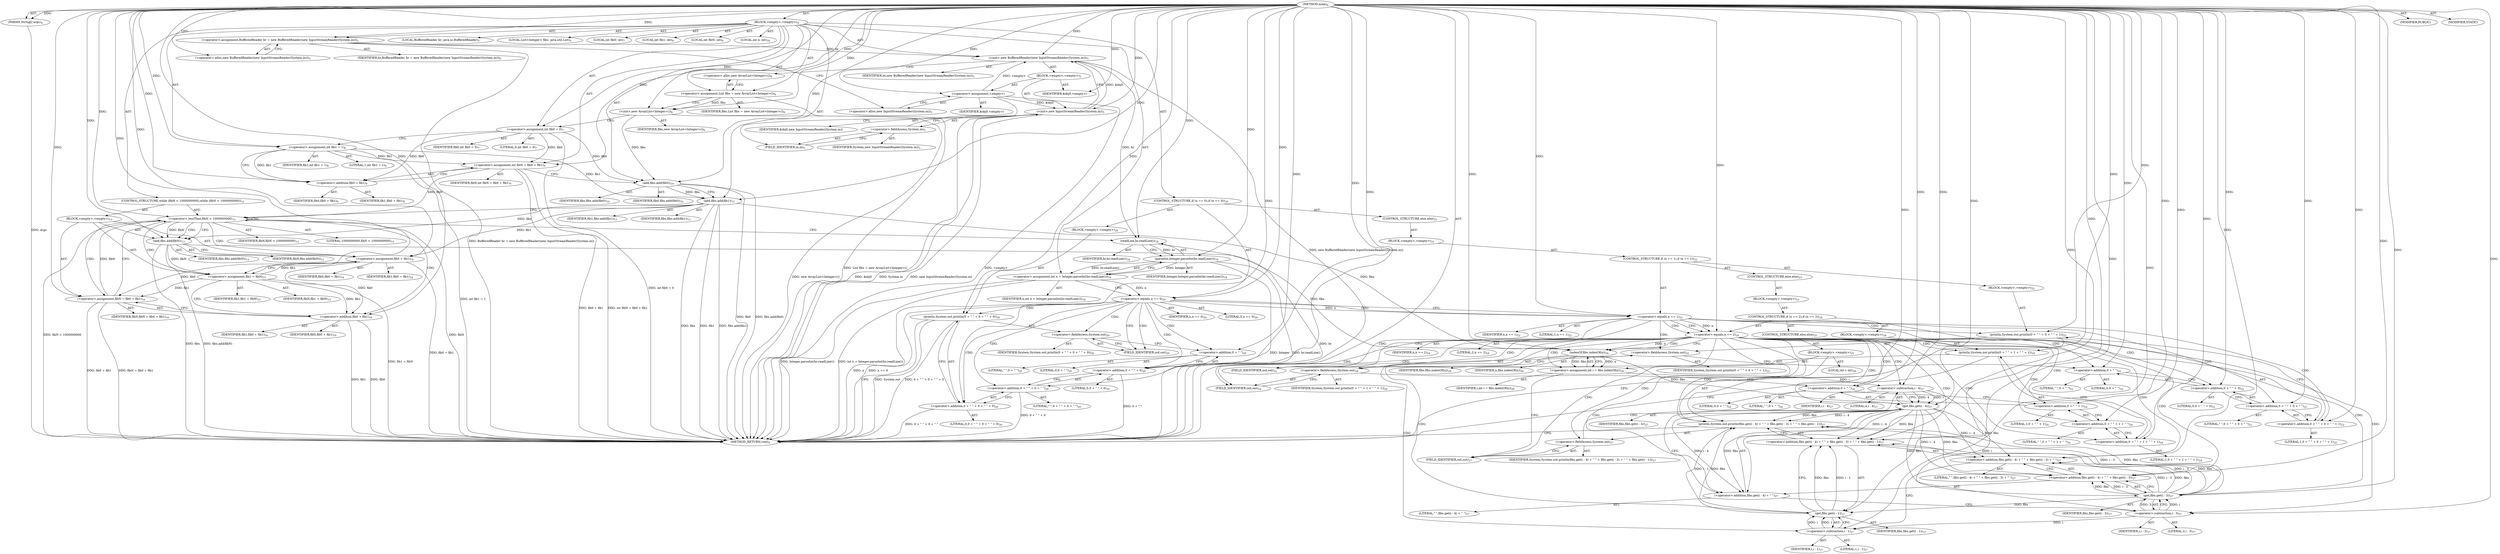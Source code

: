 digraph "main" {  
"21" [label = <(METHOD,main)<SUB>4</SUB>> ]
"22" [label = <(PARAM,String[] args)<SUB>4</SUB>> ]
"23" [label = <(BLOCK,&lt;empty&gt;,&lt;empty&gt;)<SUB>4</SUB>> ]
"4" [label = <(LOCAL,BufferedReader br: java.io.BufferedReader)<SUB>5</SUB>> ]
"24" [label = <(&lt;operator&gt;.assignment,BufferedReader br = new BufferedReader(new InputStreamReader(System.in)))<SUB>5</SUB>> ]
"25" [label = <(IDENTIFIER,br,BufferedReader br = new BufferedReader(new InputStreamReader(System.in)))<SUB>5</SUB>> ]
"26" [label = <(&lt;operator&gt;.alloc,new BufferedReader(new InputStreamReader(System.in)))<SUB>5</SUB>> ]
"27" [label = <(&lt;init&gt;,new BufferedReader(new InputStreamReader(System.in)))<SUB>5</SUB>> ]
"3" [label = <(IDENTIFIER,br,new BufferedReader(new InputStreamReader(System.in)))<SUB>5</SUB>> ]
"28" [label = <(BLOCK,&lt;empty&gt;,&lt;empty&gt;)<SUB>5</SUB>> ]
"29" [label = <(&lt;operator&gt;.assignment,&lt;empty&gt;)> ]
"30" [label = <(IDENTIFIER,$obj0,&lt;empty&gt;)> ]
"31" [label = <(&lt;operator&gt;.alloc,new InputStreamReader(System.in))<SUB>5</SUB>> ]
"32" [label = <(&lt;init&gt;,new InputStreamReader(System.in))<SUB>5</SUB>> ]
"33" [label = <(IDENTIFIER,$obj0,new InputStreamReader(System.in))> ]
"34" [label = <(&lt;operator&gt;.fieldAccess,System.in)<SUB>5</SUB>> ]
"35" [label = <(IDENTIFIER,System,new InputStreamReader(System.in))<SUB>5</SUB>> ]
"36" [label = <(FIELD_IDENTIFIER,in,in)<SUB>5</SUB>> ]
"37" [label = <(IDENTIFIER,$obj0,&lt;empty&gt;)> ]
"6" [label = <(LOCAL,List&lt;Integer&gt; fibs: java.util.List)<SUB>6</SUB>> ]
"38" [label = <(&lt;operator&gt;.assignment,List fibs = new ArrayList&lt;Integer&gt;())<SUB>6</SUB>> ]
"39" [label = <(IDENTIFIER,fibs,List fibs = new ArrayList&lt;Integer&gt;())<SUB>6</SUB>> ]
"40" [label = <(&lt;operator&gt;.alloc,new ArrayList&lt;Integer&gt;())<SUB>6</SUB>> ]
"41" [label = <(&lt;init&gt;,new ArrayList&lt;Integer&gt;())<SUB>6</SUB>> ]
"5" [label = <(IDENTIFIER,fibs,new ArrayList&lt;Integer&gt;())<SUB>6</SUB>> ]
"42" [label = <(LOCAL,int fib0: int)<SUB>7</SUB>> ]
"43" [label = <(&lt;operator&gt;.assignment,int fib0 = 0)<SUB>7</SUB>> ]
"44" [label = <(IDENTIFIER,fib0,int fib0 = 0)<SUB>7</SUB>> ]
"45" [label = <(LITERAL,0,int fib0 = 0)<SUB>7</SUB>> ]
"46" [label = <(LOCAL,int fib1: int)<SUB>8</SUB>> ]
"47" [label = <(&lt;operator&gt;.assignment,int fib1 = 1)<SUB>8</SUB>> ]
"48" [label = <(IDENTIFIER,fib1,int fib1 = 1)<SUB>8</SUB>> ]
"49" [label = <(LITERAL,1,int fib1 = 1)<SUB>8</SUB>> ]
"50" [label = <(LOCAL,int fibN: int)<SUB>9</SUB>> ]
"51" [label = <(&lt;operator&gt;.assignment,int fibN = fib0 + fib1)<SUB>9</SUB>> ]
"52" [label = <(IDENTIFIER,fibN,int fibN = fib0 + fib1)<SUB>9</SUB>> ]
"53" [label = <(&lt;operator&gt;.addition,fib0 + fib1)<SUB>9</SUB>> ]
"54" [label = <(IDENTIFIER,fib0,fib0 + fib1)<SUB>9</SUB>> ]
"55" [label = <(IDENTIFIER,fib1,fib0 + fib1)<SUB>9</SUB>> ]
"56" [label = <(add,fibs.add(fib0))<SUB>10</SUB>> ]
"57" [label = <(IDENTIFIER,fibs,fibs.add(fib0))<SUB>10</SUB>> ]
"58" [label = <(IDENTIFIER,fib0,fibs.add(fib0))<SUB>10</SUB>> ]
"59" [label = <(add,fibs.add(fib1))<SUB>11</SUB>> ]
"60" [label = <(IDENTIFIER,fibs,fibs.add(fib1))<SUB>11</SUB>> ]
"61" [label = <(IDENTIFIER,fib1,fibs.add(fib1))<SUB>11</SUB>> ]
"62" [label = <(CONTROL_STRUCTURE,while (fibN &lt; 1000000000),while (fibN &lt; 1000000000))<SUB>12</SUB>> ]
"63" [label = <(&lt;operator&gt;.lessThan,fibN &lt; 1000000000)<SUB>12</SUB>> ]
"64" [label = <(IDENTIFIER,fibN,fibN &lt; 1000000000)<SUB>12</SUB>> ]
"65" [label = <(LITERAL,1000000000,fibN &lt; 1000000000)<SUB>12</SUB>> ]
"66" [label = <(BLOCK,&lt;empty&gt;,&lt;empty&gt;)<SUB>12</SUB>> ]
"67" [label = <(add,fibs.add(fibN))<SUB>13</SUB>> ]
"68" [label = <(IDENTIFIER,fibs,fibs.add(fibN))<SUB>13</SUB>> ]
"69" [label = <(IDENTIFIER,fibN,fibs.add(fibN))<SUB>13</SUB>> ]
"70" [label = <(&lt;operator&gt;.assignment,fib0 = fib1)<SUB>14</SUB>> ]
"71" [label = <(IDENTIFIER,fib0,fib0 = fib1)<SUB>14</SUB>> ]
"72" [label = <(IDENTIFIER,fib1,fib0 = fib1)<SUB>14</SUB>> ]
"73" [label = <(&lt;operator&gt;.assignment,fib1 = fibN)<SUB>15</SUB>> ]
"74" [label = <(IDENTIFIER,fib1,fib1 = fibN)<SUB>15</SUB>> ]
"75" [label = <(IDENTIFIER,fibN,fib1 = fibN)<SUB>15</SUB>> ]
"76" [label = <(&lt;operator&gt;.assignment,fibN = fib0 + fib1)<SUB>16</SUB>> ]
"77" [label = <(IDENTIFIER,fibN,fibN = fib0 + fib1)<SUB>16</SUB>> ]
"78" [label = <(&lt;operator&gt;.addition,fib0 + fib1)<SUB>16</SUB>> ]
"79" [label = <(IDENTIFIER,fib0,fib0 + fib1)<SUB>16</SUB>> ]
"80" [label = <(IDENTIFIER,fib1,fib0 + fib1)<SUB>16</SUB>> ]
"81" [label = <(LOCAL,int n: int)<SUB>18</SUB>> ]
"82" [label = <(&lt;operator&gt;.assignment,int n = Integer.parseInt(br.readLine()))<SUB>18</SUB>> ]
"83" [label = <(IDENTIFIER,n,int n = Integer.parseInt(br.readLine()))<SUB>18</SUB>> ]
"84" [label = <(parseInt,Integer.parseInt(br.readLine()))<SUB>18</SUB>> ]
"85" [label = <(IDENTIFIER,Integer,Integer.parseInt(br.readLine()))<SUB>18</SUB>> ]
"86" [label = <(readLine,br.readLine())<SUB>18</SUB>> ]
"87" [label = <(IDENTIFIER,br,br.readLine())<SUB>18</SUB>> ]
"88" [label = <(CONTROL_STRUCTURE,if (n == 0),if (n == 0))<SUB>20</SUB>> ]
"89" [label = <(&lt;operator&gt;.equals,n == 0)<SUB>20</SUB>> ]
"90" [label = <(IDENTIFIER,n,n == 0)<SUB>20</SUB>> ]
"91" [label = <(LITERAL,0,n == 0)<SUB>20</SUB>> ]
"92" [label = <(BLOCK,&lt;empty&gt;,&lt;empty&gt;)<SUB>20</SUB>> ]
"93" [label = <(println,System.out.println(0 + &quot; &quot; + 0 + &quot; &quot; + 0))<SUB>20</SUB>> ]
"94" [label = <(&lt;operator&gt;.fieldAccess,System.out)<SUB>20</SUB>> ]
"95" [label = <(IDENTIFIER,System,System.out.println(0 + &quot; &quot; + 0 + &quot; &quot; + 0))<SUB>20</SUB>> ]
"96" [label = <(FIELD_IDENTIFIER,out,out)<SUB>20</SUB>> ]
"97" [label = <(&lt;operator&gt;.addition,0 + &quot; &quot; + 0 + &quot; &quot; + 0)<SUB>20</SUB>> ]
"98" [label = <(&lt;operator&gt;.addition,0 + &quot; &quot; + 0 + &quot; &quot;)<SUB>20</SUB>> ]
"99" [label = <(&lt;operator&gt;.addition,0 + &quot; &quot; + 0)<SUB>20</SUB>> ]
"100" [label = <(&lt;operator&gt;.addition,0 + &quot; &quot;)<SUB>20</SUB>> ]
"101" [label = <(LITERAL,0,0 + &quot; &quot;)<SUB>20</SUB>> ]
"102" [label = <(LITERAL,&quot; &quot;,0 + &quot; &quot;)<SUB>20</SUB>> ]
"103" [label = <(LITERAL,0,0 + &quot; &quot; + 0)<SUB>20</SUB>> ]
"104" [label = <(LITERAL,&quot; &quot;,0 + &quot; &quot; + 0 + &quot; &quot;)<SUB>20</SUB>> ]
"105" [label = <(LITERAL,0,0 + &quot; &quot; + 0 + &quot; &quot; + 0)<SUB>20</SUB>> ]
"106" [label = <(CONTROL_STRUCTURE,else,else)<SUB>21</SUB>> ]
"107" [label = <(BLOCK,&lt;empty&gt;,&lt;empty&gt;)<SUB>21</SUB>> ]
"108" [label = <(CONTROL_STRUCTURE,if (n == 1),if (n == 1))<SUB>22</SUB>> ]
"109" [label = <(&lt;operator&gt;.equals,n == 1)<SUB>22</SUB>> ]
"110" [label = <(IDENTIFIER,n,n == 1)<SUB>22</SUB>> ]
"111" [label = <(LITERAL,1,n == 1)<SUB>22</SUB>> ]
"112" [label = <(BLOCK,&lt;empty&gt;,&lt;empty&gt;)<SUB>22</SUB>> ]
"113" [label = <(println,System.out.println(0 + &quot; &quot; + 0 + &quot; &quot; + 1))<SUB>22</SUB>> ]
"114" [label = <(&lt;operator&gt;.fieldAccess,System.out)<SUB>22</SUB>> ]
"115" [label = <(IDENTIFIER,System,System.out.println(0 + &quot; &quot; + 0 + &quot; &quot; + 1))<SUB>22</SUB>> ]
"116" [label = <(FIELD_IDENTIFIER,out,out)<SUB>22</SUB>> ]
"117" [label = <(&lt;operator&gt;.addition,0 + &quot; &quot; + 0 + &quot; &quot; + 1)<SUB>22</SUB>> ]
"118" [label = <(&lt;operator&gt;.addition,0 + &quot; &quot; + 0 + &quot; &quot;)<SUB>22</SUB>> ]
"119" [label = <(&lt;operator&gt;.addition,0 + &quot; &quot; + 0)<SUB>22</SUB>> ]
"120" [label = <(&lt;operator&gt;.addition,0 + &quot; &quot;)<SUB>22</SUB>> ]
"121" [label = <(LITERAL,0,0 + &quot; &quot;)<SUB>22</SUB>> ]
"122" [label = <(LITERAL,&quot; &quot;,0 + &quot; &quot;)<SUB>22</SUB>> ]
"123" [label = <(LITERAL,0,0 + &quot; &quot; + 0)<SUB>22</SUB>> ]
"124" [label = <(LITERAL,&quot; &quot;,0 + &quot; &quot; + 0 + &quot; &quot;)<SUB>22</SUB>> ]
"125" [label = <(LITERAL,1,0 + &quot; &quot; + 0 + &quot; &quot; + 1)<SUB>22</SUB>> ]
"126" [label = <(CONTROL_STRUCTURE,else,else)<SUB>23</SUB>> ]
"127" [label = <(BLOCK,&lt;empty&gt;,&lt;empty&gt;)<SUB>23</SUB>> ]
"128" [label = <(CONTROL_STRUCTURE,if (n == 2),if (n == 2))<SUB>24</SUB>> ]
"129" [label = <(&lt;operator&gt;.equals,n == 2)<SUB>24</SUB>> ]
"130" [label = <(IDENTIFIER,n,n == 2)<SUB>24</SUB>> ]
"131" [label = <(LITERAL,2,n == 2)<SUB>24</SUB>> ]
"132" [label = <(BLOCK,&lt;empty&gt;,&lt;empty&gt;)<SUB>24</SUB>> ]
"133" [label = <(println,System.out.println(0 + &quot; &quot; + 1 + &quot; &quot; + 1))<SUB>24</SUB>> ]
"134" [label = <(&lt;operator&gt;.fieldAccess,System.out)<SUB>24</SUB>> ]
"135" [label = <(IDENTIFIER,System,System.out.println(0 + &quot; &quot; + 1 + &quot; &quot; + 1))<SUB>24</SUB>> ]
"136" [label = <(FIELD_IDENTIFIER,out,out)<SUB>24</SUB>> ]
"137" [label = <(&lt;operator&gt;.addition,0 + &quot; &quot; + 1 + &quot; &quot; + 1)<SUB>24</SUB>> ]
"138" [label = <(&lt;operator&gt;.addition,0 + &quot; &quot; + 1 + &quot; &quot;)<SUB>24</SUB>> ]
"139" [label = <(&lt;operator&gt;.addition,0 + &quot; &quot; + 1)<SUB>24</SUB>> ]
"140" [label = <(&lt;operator&gt;.addition,0 + &quot; &quot;)<SUB>24</SUB>> ]
"141" [label = <(LITERAL,0,0 + &quot; &quot;)<SUB>24</SUB>> ]
"142" [label = <(LITERAL,&quot; &quot;,0 + &quot; &quot;)<SUB>24</SUB>> ]
"143" [label = <(LITERAL,1,0 + &quot; &quot; + 1)<SUB>24</SUB>> ]
"144" [label = <(LITERAL,&quot; &quot;,0 + &quot; &quot; + 1 + &quot; &quot;)<SUB>24</SUB>> ]
"145" [label = <(LITERAL,1,0 + &quot; &quot; + 1 + &quot; &quot; + 1)<SUB>24</SUB>> ]
"146" [label = <(CONTROL_STRUCTURE,else,else)<SUB>25</SUB>> ]
"147" [label = <(BLOCK,&lt;empty&gt;,&lt;empty&gt;)<SUB>25</SUB>> ]
"148" [label = <(LOCAL,int i: int)<SUB>26</SUB>> ]
"149" [label = <(&lt;operator&gt;.assignment,int i = fibs.indexOf(n))<SUB>26</SUB>> ]
"150" [label = <(IDENTIFIER,i,int i = fibs.indexOf(n))<SUB>26</SUB>> ]
"151" [label = <(indexOf,fibs.indexOf(n))<SUB>26</SUB>> ]
"152" [label = <(IDENTIFIER,fibs,fibs.indexOf(n))<SUB>26</SUB>> ]
"153" [label = <(IDENTIFIER,n,fibs.indexOf(n))<SUB>26</SUB>> ]
"154" [label = <(println,System.out.println(fibs.get(i - 4) + &quot; &quot; + fibs.get(i - 3) + &quot; &quot; + fibs.get(i - 1)))<SUB>27</SUB>> ]
"155" [label = <(&lt;operator&gt;.fieldAccess,System.out)<SUB>27</SUB>> ]
"156" [label = <(IDENTIFIER,System,System.out.println(fibs.get(i - 4) + &quot; &quot; + fibs.get(i - 3) + &quot; &quot; + fibs.get(i - 1)))<SUB>27</SUB>> ]
"157" [label = <(FIELD_IDENTIFIER,out,out)<SUB>27</SUB>> ]
"158" [label = <(&lt;operator&gt;.addition,fibs.get(i - 4) + &quot; &quot; + fibs.get(i - 3) + &quot; &quot; + fibs.get(i - 1))<SUB>27</SUB>> ]
"159" [label = <(&lt;operator&gt;.addition,fibs.get(i - 4) + &quot; &quot; + fibs.get(i - 3) + &quot; &quot;)<SUB>27</SUB>> ]
"160" [label = <(&lt;operator&gt;.addition,fibs.get(i - 4) + &quot; &quot; + fibs.get(i - 3))<SUB>27</SUB>> ]
"161" [label = <(&lt;operator&gt;.addition,fibs.get(i - 4) + &quot; &quot;)<SUB>27</SUB>> ]
"162" [label = <(get,fibs.get(i - 4))<SUB>27</SUB>> ]
"163" [label = <(IDENTIFIER,fibs,fibs.get(i - 4))<SUB>27</SUB>> ]
"164" [label = <(&lt;operator&gt;.subtraction,i - 4)<SUB>27</SUB>> ]
"165" [label = <(IDENTIFIER,i,i - 4)<SUB>27</SUB>> ]
"166" [label = <(LITERAL,4,i - 4)<SUB>27</SUB>> ]
"167" [label = <(LITERAL,&quot; &quot;,fibs.get(i - 4) + &quot; &quot;)<SUB>27</SUB>> ]
"168" [label = <(get,fibs.get(i - 3))<SUB>27</SUB>> ]
"169" [label = <(IDENTIFIER,fibs,fibs.get(i - 3))<SUB>27</SUB>> ]
"170" [label = <(&lt;operator&gt;.subtraction,i - 3)<SUB>27</SUB>> ]
"171" [label = <(IDENTIFIER,i,i - 3)<SUB>27</SUB>> ]
"172" [label = <(LITERAL,3,i - 3)<SUB>27</SUB>> ]
"173" [label = <(LITERAL,&quot; &quot;,fibs.get(i - 4) + &quot; &quot; + fibs.get(i - 3) + &quot; &quot;)<SUB>27</SUB>> ]
"174" [label = <(get,fibs.get(i - 1))<SUB>27</SUB>> ]
"175" [label = <(IDENTIFIER,fibs,fibs.get(i - 1))<SUB>27</SUB>> ]
"176" [label = <(&lt;operator&gt;.subtraction,i - 1)<SUB>27</SUB>> ]
"177" [label = <(IDENTIFIER,i,i - 1)<SUB>27</SUB>> ]
"178" [label = <(LITERAL,1,i - 1)<SUB>27</SUB>> ]
"179" [label = <(MODIFIER,PUBLIC)> ]
"180" [label = <(MODIFIER,STATIC)> ]
"181" [label = <(METHOD_RETURN,void)<SUB>4</SUB>> ]
  "21" -> "22"  [ label = "AST: "] 
  "21" -> "23"  [ label = "AST: "] 
  "21" -> "179"  [ label = "AST: "] 
  "21" -> "180"  [ label = "AST: "] 
  "21" -> "181"  [ label = "AST: "] 
  "23" -> "4"  [ label = "AST: "] 
  "23" -> "24"  [ label = "AST: "] 
  "23" -> "27"  [ label = "AST: "] 
  "23" -> "6"  [ label = "AST: "] 
  "23" -> "38"  [ label = "AST: "] 
  "23" -> "41"  [ label = "AST: "] 
  "23" -> "42"  [ label = "AST: "] 
  "23" -> "43"  [ label = "AST: "] 
  "23" -> "46"  [ label = "AST: "] 
  "23" -> "47"  [ label = "AST: "] 
  "23" -> "50"  [ label = "AST: "] 
  "23" -> "51"  [ label = "AST: "] 
  "23" -> "56"  [ label = "AST: "] 
  "23" -> "59"  [ label = "AST: "] 
  "23" -> "62"  [ label = "AST: "] 
  "23" -> "81"  [ label = "AST: "] 
  "23" -> "82"  [ label = "AST: "] 
  "23" -> "88"  [ label = "AST: "] 
  "24" -> "25"  [ label = "AST: "] 
  "24" -> "26"  [ label = "AST: "] 
  "27" -> "3"  [ label = "AST: "] 
  "27" -> "28"  [ label = "AST: "] 
  "28" -> "29"  [ label = "AST: "] 
  "28" -> "32"  [ label = "AST: "] 
  "28" -> "37"  [ label = "AST: "] 
  "29" -> "30"  [ label = "AST: "] 
  "29" -> "31"  [ label = "AST: "] 
  "32" -> "33"  [ label = "AST: "] 
  "32" -> "34"  [ label = "AST: "] 
  "34" -> "35"  [ label = "AST: "] 
  "34" -> "36"  [ label = "AST: "] 
  "38" -> "39"  [ label = "AST: "] 
  "38" -> "40"  [ label = "AST: "] 
  "41" -> "5"  [ label = "AST: "] 
  "43" -> "44"  [ label = "AST: "] 
  "43" -> "45"  [ label = "AST: "] 
  "47" -> "48"  [ label = "AST: "] 
  "47" -> "49"  [ label = "AST: "] 
  "51" -> "52"  [ label = "AST: "] 
  "51" -> "53"  [ label = "AST: "] 
  "53" -> "54"  [ label = "AST: "] 
  "53" -> "55"  [ label = "AST: "] 
  "56" -> "57"  [ label = "AST: "] 
  "56" -> "58"  [ label = "AST: "] 
  "59" -> "60"  [ label = "AST: "] 
  "59" -> "61"  [ label = "AST: "] 
  "62" -> "63"  [ label = "AST: "] 
  "62" -> "66"  [ label = "AST: "] 
  "63" -> "64"  [ label = "AST: "] 
  "63" -> "65"  [ label = "AST: "] 
  "66" -> "67"  [ label = "AST: "] 
  "66" -> "70"  [ label = "AST: "] 
  "66" -> "73"  [ label = "AST: "] 
  "66" -> "76"  [ label = "AST: "] 
  "67" -> "68"  [ label = "AST: "] 
  "67" -> "69"  [ label = "AST: "] 
  "70" -> "71"  [ label = "AST: "] 
  "70" -> "72"  [ label = "AST: "] 
  "73" -> "74"  [ label = "AST: "] 
  "73" -> "75"  [ label = "AST: "] 
  "76" -> "77"  [ label = "AST: "] 
  "76" -> "78"  [ label = "AST: "] 
  "78" -> "79"  [ label = "AST: "] 
  "78" -> "80"  [ label = "AST: "] 
  "82" -> "83"  [ label = "AST: "] 
  "82" -> "84"  [ label = "AST: "] 
  "84" -> "85"  [ label = "AST: "] 
  "84" -> "86"  [ label = "AST: "] 
  "86" -> "87"  [ label = "AST: "] 
  "88" -> "89"  [ label = "AST: "] 
  "88" -> "92"  [ label = "AST: "] 
  "88" -> "106"  [ label = "AST: "] 
  "89" -> "90"  [ label = "AST: "] 
  "89" -> "91"  [ label = "AST: "] 
  "92" -> "93"  [ label = "AST: "] 
  "93" -> "94"  [ label = "AST: "] 
  "93" -> "97"  [ label = "AST: "] 
  "94" -> "95"  [ label = "AST: "] 
  "94" -> "96"  [ label = "AST: "] 
  "97" -> "98"  [ label = "AST: "] 
  "97" -> "105"  [ label = "AST: "] 
  "98" -> "99"  [ label = "AST: "] 
  "98" -> "104"  [ label = "AST: "] 
  "99" -> "100"  [ label = "AST: "] 
  "99" -> "103"  [ label = "AST: "] 
  "100" -> "101"  [ label = "AST: "] 
  "100" -> "102"  [ label = "AST: "] 
  "106" -> "107"  [ label = "AST: "] 
  "107" -> "108"  [ label = "AST: "] 
  "108" -> "109"  [ label = "AST: "] 
  "108" -> "112"  [ label = "AST: "] 
  "108" -> "126"  [ label = "AST: "] 
  "109" -> "110"  [ label = "AST: "] 
  "109" -> "111"  [ label = "AST: "] 
  "112" -> "113"  [ label = "AST: "] 
  "113" -> "114"  [ label = "AST: "] 
  "113" -> "117"  [ label = "AST: "] 
  "114" -> "115"  [ label = "AST: "] 
  "114" -> "116"  [ label = "AST: "] 
  "117" -> "118"  [ label = "AST: "] 
  "117" -> "125"  [ label = "AST: "] 
  "118" -> "119"  [ label = "AST: "] 
  "118" -> "124"  [ label = "AST: "] 
  "119" -> "120"  [ label = "AST: "] 
  "119" -> "123"  [ label = "AST: "] 
  "120" -> "121"  [ label = "AST: "] 
  "120" -> "122"  [ label = "AST: "] 
  "126" -> "127"  [ label = "AST: "] 
  "127" -> "128"  [ label = "AST: "] 
  "128" -> "129"  [ label = "AST: "] 
  "128" -> "132"  [ label = "AST: "] 
  "128" -> "146"  [ label = "AST: "] 
  "129" -> "130"  [ label = "AST: "] 
  "129" -> "131"  [ label = "AST: "] 
  "132" -> "133"  [ label = "AST: "] 
  "133" -> "134"  [ label = "AST: "] 
  "133" -> "137"  [ label = "AST: "] 
  "134" -> "135"  [ label = "AST: "] 
  "134" -> "136"  [ label = "AST: "] 
  "137" -> "138"  [ label = "AST: "] 
  "137" -> "145"  [ label = "AST: "] 
  "138" -> "139"  [ label = "AST: "] 
  "138" -> "144"  [ label = "AST: "] 
  "139" -> "140"  [ label = "AST: "] 
  "139" -> "143"  [ label = "AST: "] 
  "140" -> "141"  [ label = "AST: "] 
  "140" -> "142"  [ label = "AST: "] 
  "146" -> "147"  [ label = "AST: "] 
  "147" -> "148"  [ label = "AST: "] 
  "147" -> "149"  [ label = "AST: "] 
  "147" -> "154"  [ label = "AST: "] 
  "149" -> "150"  [ label = "AST: "] 
  "149" -> "151"  [ label = "AST: "] 
  "151" -> "152"  [ label = "AST: "] 
  "151" -> "153"  [ label = "AST: "] 
  "154" -> "155"  [ label = "AST: "] 
  "154" -> "158"  [ label = "AST: "] 
  "155" -> "156"  [ label = "AST: "] 
  "155" -> "157"  [ label = "AST: "] 
  "158" -> "159"  [ label = "AST: "] 
  "158" -> "174"  [ label = "AST: "] 
  "159" -> "160"  [ label = "AST: "] 
  "159" -> "173"  [ label = "AST: "] 
  "160" -> "161"  [ label = "AST: "] 
  "160" -> "168"  [ label = "AST: "] 
  "161" -> "162"  [ label = "AST: "] 
  "161" -> "167"  [ label = "AST: "] 
  "162" -> "163"  [ label = "AST: "] 
  "162" -> "164"  [ label = "AST: "] 
  "164" -> "165"  [ label = "AST: "] 
  "164" -> "166"  [ label = "AST: "] 
  "168" -> "169"  [ label = "AST: "] 
  "168" -> "170"  [ label = "AST: "] 
  "170" -> "171"  [ label = "AST: "] 
  "170" -> "172"  [ label = "AST: "] 
  "174" -> "175"  [ label = "AST: "] 
  "174" -> "176"  [ label = "AST: "] 
  "176" -> "177"  [ label = "AST: "] 
  "176" -> "178"  [ label = "AST: "] 
  "24" -> "31"  [ label = "CFG: "] 
  "27" -> "40"  [ label = "CFG: "] 
  "38" -> "41"  [ label = "CFG: "] 
  "41" -> "43"  [ label = "CFG: "] 
  "43" -> "47"  [ label = "CFG: "] 
  "47" -> "53"  [ label = "CFG: "] 
  "51" -> "56"  [ label = "CFG: "] 
  "56" -> "59"  [ label = "CFG: "] 
  "59" -> "63"  [ label = "CFG: "] 
  "82" -> "89"  [ label = "CFG: "] 
  "26" -> "24"  [ label = "CFG: "] 
  "40" -> "38"  [ label = "CFG: "] 
  "53" -> "51"  [ label = "CFG: "] 
  "63" -> "67"  [ label = "CFG: "] 
  "63" -> "86"  [ label = "CFG: "] 
  "84" -> "82"  [ label = "CFG: "] 
  "89" -> "96"  [ label = "CFG: "] 
  "89" -> "109"  [ label = "CFG: "] 
  "29" -> "36"  [ label = "CFG: "] 
  "32" -> "27"  [ label = "CFG: "] 
  "67" -> "70"  [ label = "CFG: "] 
  "70" -> "73"  [ label = "CFG: "] 
  "73" -> "78"  [ label = "CFG: "] 
  "76" -> "63"  [ label = "CFG: "] 
  "86" -> "84"  [ label = "CFG: "] 
  "93" -> "181"  [ label = "CFG: "] 
  "31" -> "29"  [ label = "CFG: "] 
  "34" -> "32"  [ label = "CFG: "] 
  "78" -> "76"  [ label = "CFG: "] 
  "94" -> "100"  [ label = "CFG: "] 
  "97" -> "93"  [ label = "CFG: "] 
  "36" -> "34"  [ label = "CFG: "] 
  "96" -> "94"  [ label = "CFG: "] 
  "98" -> "97"  [ label = "CFG: "] 
  "109" -> "116"  [ label = "CFG: "] 
  "109" -> "129"  [ label = "CFG: "] 
  "99" -> "98"  [ label = "CFG: "] 
  "113" -> "181"  [ label = "CFG: "] 
  "100" -> "99"  [ label = "CFG: "] 
  "114" -> "120"  [ label = "CFG: "] 
  "117" -> "113"  [ label = "CFG: "] 
  "116" -> "114"  [ label = "CFG: "] 
  "118" -> "117"  [ label = "CFG: "] 
  "129" -> "136"  [ label = "CFG: "] 
  "129" -> "151"  [ label = "CFG: "] 
  "119" -> "118"  [ label = "CFG: "] 
  "133" -> "181"  [ label = "CFG: "] 
  "120" -> "119"  [ label = "CFG: "] 
  "134" -> "140"  [ label = "CFG: "] 
  "137" -> "133"  [ label = "CFG: "] 
  "149" -> "157"  [ label = "CFG: "] 
  "154" -> "181"  [ label = "CFG: "] 
  "136" -> "134"  [ label = "CFG: "] 
  "138" -> "137"  [ label = "CFG: "] 
  "151" -> "149"  [ label = "CFG: "] 
  "155" -> "164"  [ label = "CFG: "] 
  "158" -> "154"  [ label = "CFG: "] 
  "139" -> "138"  [ label = "CFG: "] 
  "157" -> "155"  [ label = "CFG: "] 
  "159" -> "176"  [ label = "CFG: "] 
  "174" -> "158"  [ label = "CFG: "] 
  "140" -> "139"  [ label = "CFG: "] 
  "160" -> "159"  [ label = "CFG: "] 
  "176" -> "174"  [ label = "CFG: "] 
  "161" -> "170"  [ label = "CFG: "] 
  "168" -> "160"  [ label = "CFG: "] 
  "162" -> "161"  [ label = "CFG: "] 
  "170" -> "168"  [ label = "CFG: "] 
  "164" -> "162"  [ label = "CFG: "] 
  "21" -> "26"  [ label = "CFG: "] 
  "22" -> "181"  [ label = "DDG: args"] 
  "24" -> "181"  [ label = "DDG: BufferedReader br = new BufferedReader(new InputStreamReader(System.in))"] 
  "29" -> "181"  [ label = "DDG: &lt;empty&gt;"] 
  "32" -> "181"  [ label = "DDG: $obj0"] 
  "32" -> "181"  [ label = "DDG: System.in"] 
  "32" -> "181"  [ label = "DDG: new InputStreamReader(System.in)"] 
  "27" -> "181"  [ label = "DDG: new BufferedReader(new InputStreamReader(System.in))"] 
  "38" -> "181"  [ label = "DDG: List fibs = new ArrayList&lt;Integer&gt;()"] 
  "41" -> "181"  [ label = "DDG: new ArrayList&lt;Integer&gt;()"] 
  "43" -> "181"  [ label = "DDG: int fib0 = 0"] 
  "47" -> "181"  [ label = "DDG: int fib1 = 1"] 
  "51" -> "181"  [ label = "DDG: fib0 + fib1"] 
  "51" -> "181"  [ label = "DDG: int fibN = fib0 + fib1"] 
  "56" -> "181"  [ label = "DDG: fib0"] 
  "56" -> "181"  [ label = "DDG: fibs.add(fib0)"] 
  "59" -> "181"  [ label = "DDG: fibs"] 
  "59" -> "181"  [ label = "DDG: fib1"] 
  "59" -> "181"  [ label = "DDG: fibs.add(fib1)"] 
  "63" -> "181"  [ label = "DDG: fibN"] 
  "63" -> "181"  [ label = "DDG: fibN &lt; 1000000000"] 
  "86" -> "181"  [ label = "DDG: br"] 
  "84" -> "181"  [ label = "DDG: br.readLine()"] 
  "82" -> "181"  [ label = "DDG: Integer.parseInt(br.readLine())"] 
  "82" -> "181"  [ label = "DDG: int n = Integer.parseInt(br.readLine())"] 
  "89" -> "181"  [ label = "DDG: n"] 
  "89" -> "181"  [ label = "DDG: n == 0"] 
  "93" -> "181"  [ label = "DDG: System.out"] 
  "99" -> "181"  [ label = "DDG: 0 + &quot; &quot;"] 
  "98" -> "181"  [ label = "DDG: 0 + &quot; &quot; + 0"] 
  "97" -> "181"  [ label = "DDG: 0 + &quot; &quot; + 0 + &quot; &quot;"] 
  "93" -> "181"  [ label = "DDG: 0 + &quot; &quot; + 0 + &quot; &quot; + 0"] 
  "67" -> "181"  [ label = "DDG: fibs"] 
  "67" -> "181"  [ label = "DDG: fibs.add(fibN)"] 
  "70" -> "181"  [ label = "DDG: fib0 = fib1"] 
  "73" -> "181"  [ label = "DDG: fib1 = fibN"] 
  "78" -> "181"  [ label = "DDG: fib0"] 
  "78" -> "181"  [ label = "DDG: fib1"] 
  "76" -> "181"  [ label = "DDG: fib0 + fib1"] 
  "76" -> "181"  [ label = "DDG: fibN = fib0 + fib1"] 
  "84" -> "181"  [ label = "DDG: Integer"] 
  "21" -> "22"  [ label = "DDG: "] 
  "21" -> "24"  [ label = "DDG: "] 
  "21" -> "38"  [ label = "DDG: "] 
  "21" -> "43"  [ label = "DDG: "] 
  "21" -> "47"  [ label = "DDG: "] 
  "43" -> "51"  [ label = "DDG: fib0"] 
  "21" -> "51"  [ label = "DDG: "] 
  "47" -> "51"  [ label = "DDG: fib1"] 
  "84" -> "82"  [ label = "DDG: Integer"] 
  "84" -> "82"  [ label = "DDG: br.readLine()"] 
  "24" -> "27"  [ label = "DDG: br"] 
  "21" -> "27"  [ label = "DDG: "] 
  "29" -> "27"  [ label = "DDG: &lt;empty&gt;"] 
  "32" -> "27"  [ label = "DDG: $obj0"] 
  "38" -> "41"  [ label = "DDG: fibs"] 
  "21" -> "41"  [ label = "DDG: "] 
  "41" -> "56"  [ label = "DDG: fibs"] 
  "21" -> "56"  [ label = "DDG: "] 
  "43" -> "56"  [ label = "DDG: fib0"] 
  "56" -> "59"  [ label = "DDG: fibs"] 
  "21" -> "59"  [ label = "DDG: "] 
  "47" -> "59"  [ label = "DDG: fib1"] 
  "21" -> "29"  [ label = "DDG: "] 
  "21" -> "37"  [ label = "DDG: "] 
  "43" -> "53"  [ label = "DDG: fib0"] 
  "21" -> "53"  [ label = "DDG: "] 
  "47" -> "53"  [ label = "DDG: fib1"] 
  "51" -> "63"  [ label = "DDG: fibN"] 
  "76" -> "63"  [ label = "DDG: fibN"] 
  "21" -> "63"  [ label = "DDG: "] 
  "59" -> "70"  [ label = "DDG: fib1"] 
  "21" -> "70"  [ label = "DDG: "] 
  "73" -> "70"  [ label = "DDG: fib1"] 
  "67" -> "73"  [ label = "DDG: fibN"] 
  "21" -> "73"  [ label = "DDG: "] 
  "70" -> "76"  [ label = "DDG: fib0"] 
  "21" -> "76"  [ label = "DDG: "] 
  "73" -> "76"  [ label = "DDG: fib1"] 
  "21" -> "84"  [ label = "DDG: "] 
  "86" -> "84"  [ label = "DDG: br"] 
  "82" -> "89"  [ label = "DDG: n"] 
  "21" -> "89"  [ label = "DDG: "] 
  "29" -> "32"  [ label = "DDG: $obj0"] 
  "21" -> "32"  [ label = "DDG: "] 
  "59" -> "67"  [ label = "DDG: fibs"] 
  "21" -> "67"  [ label = "DDG: "] 
  "63" -> "67"  [ label = "DDG: fibN"] 
  "27" -> "86"  [ label = "DDG: br"] 
  "21" -> "86"  [ label = "DDG: "] 
  "21" -> "93"  [ label = "DDG: "] 
  "70" -> "78"  [ label = "DDG: fib0"] 
  "21" -> "78"  [ label = "DDG: "] 
  "73" -> "78"  [ label = "DDG: fib1"] 
  "21" -> "97"  [ label = "DDG: "] 
  "21" -> "98"  [ label = "DDG: "] 
  "89" -> "109"  [ label = "DDG: n"] 
  "21" -> "109"  [ label = "DDG: "] 
  "21" -> "99"  [ label = "DDG: "] 
  "21" -> "113"  [ label = "DDG: "] 
  "21" -> "100"  [ label = "DDG: "] 
  "21" -> "117"  [ label = "DDG: "] 
  "21" -> "118"  [ label = "DDG: "] 
  "109" -> "129"  [ label = "DDG: n"] 
  "21" -> "129"  [ label = "DDG: "] 
  "21" -> "119"  [ label = "DDG: "] 
  "21" -> "133"  [ label = "DDG: "] 
  "151" -> "149"  [ label = "DDG: fibs"] 
  "151" -> "149"  [ label = "DDG: n"] 
  "21" -> "120"  [ label = "DDG: "] 
  "21" -> "137"  [ label = "DDG: "] 
  "162" -> "154"  [ label = "DDG: fibs"] 
  "162" -> "154"  [ label = "DDG: i - 4"] 
  "21" -> "154"  [ label = "DDG: "] 
  "168" -> "154"  [ label = "DDG: fibs"] 
  "168" -> "154"  [ label = "DDG: i - 3"] 
  "174" -> "154"  [ label = "DDG: fibs"] 
  "174" -> "154"  [ label = "DDG: i - 1"] 
  "21" -> "138"  [ label = "DDG: "] 
  "59" -> "151"  [ label = "DDG: fibs"] 
  "67" -> "151"  [ label = "DDG: fibs"] 
  "21" -> "151"  [ label = "DDG: "] 
  "129" -> "151"  [ label = "DDG: n"] 
  "162" -> "158"  [ label = "DDG: fibs"] 
  "162" -> "158"  [ label = "DDG: i - 4"] 
  "21" -> "158"  [ label = "DDG: "] 
  "168" -> "158"  [ label = "DDG: fibs"] 
  "168" -> "158"  [ label = "DDG: i - 3"] 
  "174" -> "158"  [ label = "DDG: fibs"] 
  "174" -> "158"  [ label = "DDG: i - 1"] 
  "21" -> "139"  [ label = "DDG: "] 
  "162" -> "159"  [ label = "DDG: fibs"] 
  "162" -> "159"  [ label = "DDG: i - 4"] 
  "21" -> "159"  [ label = "DDG: "] 
  "168" -> "159"  [ label = "DDG: fibs"] 
  "168" -> "159"  [ label = "DDG: i - 3"] 
  "168" -> "174"  [ label = "DDG: fibs"] 
  "21" -> "174"  [ label = "DDG: "] 
  "176" -> "174"  [ label = "DDG: i"] 
  "176" -> "174"  [ label = "DDG: 1"] 
  "21" -> "140"  [ label = "DDG: "] 
  "162" -> "160"  [ label = "DDG: fibs"] 
  "162" -> "160"  [ label = "DDG: i - 4"] 
  "21" -> "160"  [ label = "DDG: "] 
  "168" -> "160"  [ label = "DDG: fibs"] 
  "168" -> "160"  [ label = "DDG: i - 3"] 
  "170" -> "176"  [ label = "DDG: i"] 
  "21" -> "176"  [ label = "DDG: "] 
  "162" -> "161"  [ label = "DDG: fibs"] 
  "162" -> "161"  [ label = "DDG: i - 4"] 
  "21" -> "161"  [ label = "DDG: "] 
  "162" -> "168"  [ label = "DDG: fibs"] 
  "21" -> "168"  [ label = "DDG: "] 
  "170" -> "168"  [ label = "DDG: i"] 
  "170" -> "168"  [ label = "DDG: 3"] 
  "151" -> "162"  [ label = "DDG: fibs"] 
  "21" -> "162"  [ label = "DDG: "] 
  "164" -> "162"  [ label = "DDG: i"] 
  "164" -> "162"  [ label = "DDG: 4"] 
  "164" -> "170"  [ label = "DDG: i"] 
  "21" -> "170"  [ label = "DDG: "] 
  "149" -> "164"  [ label = "DDG: i"] 
  "21" -> "164"  [ label = "DDG: "] 
  "63" -> "73"  [ label = "CDG: "] 
  "63" -> "67"  [ label = "CDG: "] 
  "63" -> "76"  [ label = "CDG: "] 
  "63" -> "70"  [ label = "CDG: "] 
  "63" -> "63"  [ label = "CDG: "] 
  "63" -> "78"  [ label = "CDG: "] 
  "89" -> "94"  [ label = "CDG: "] 
  "89" -> "96"  [ label = "CDG: "] 
  "89" -> "98"  [ label = "CDG: "] 
  "89" -> "99"  [ label = "CDG: "] 
  "89" -> "97"  [ label = "CDG: "] 
  "89" -> "93"  [ label = "CDG: "] 
  "89" -> "100"  [ label = "CDG: "] 
  "89" -> "109"  [ label = "CDG: "] 
  "109" -> "120"  [ label = "CDG: "] 
  "109" -> "113"  [ label = "CDG: "] 
  "109" -> "116"  [ label = "CDG: "] 
  "109" -> "114"  [ label = "CDG: "] 
  "109" -> "119"  [ label = "CDG: "] 
  "109" -> "129"  [ label = "CDG: "] 
  "109" -> "118"  [ label = "CDG: "] 
  "109" -> "117"  [ label = "CDG: "] 
  "129" -> "160"  [ label = "CDG: "] 
  "129" -> "136"  [ label = "CDG: "] 
  "129" -> "154"  [ label = "CDG: "] 
  "129" -> "161"  [ label = "CDG: "] 
  "129" -> "149"  [ label = "CDG: "] 
  "129" -> "151"  [ label = "CDG: "] 
  "129" -> "162"  [ label = "CDG: "] 
  "129" -> "168"  [ label = "CDG: "] 
  "129" -> "170"  [ label = "CDG: "] 
  "129" -> "157"  [ label = "CDG: "] 
  "129" -> "159"  [ label = "CDG: "] 
  "129" -> "134"  [ label = "CDG: "] 
  "129" -> "138"  [ label = "CDG: "] 
  "129" -> "176"  [ label = "CDG: "] 
  "129" -> "140"  [ label = "CDG: "] 
  "129" -> "137"  [ label = "CDG: "] 
  "129" -> "174"  [ label = "CDG: "] 
  "129" -> "164"  [ label = "CDG: "] 
  "129" -> "155"  [ label = "CDG: "] 
  "129" -> "139"  [ label = "CDG: "] 
  "129" -> "158"  [ label = "CDG: "] 
  "129" -> "133"  [ label = "CDG: "] 
}
